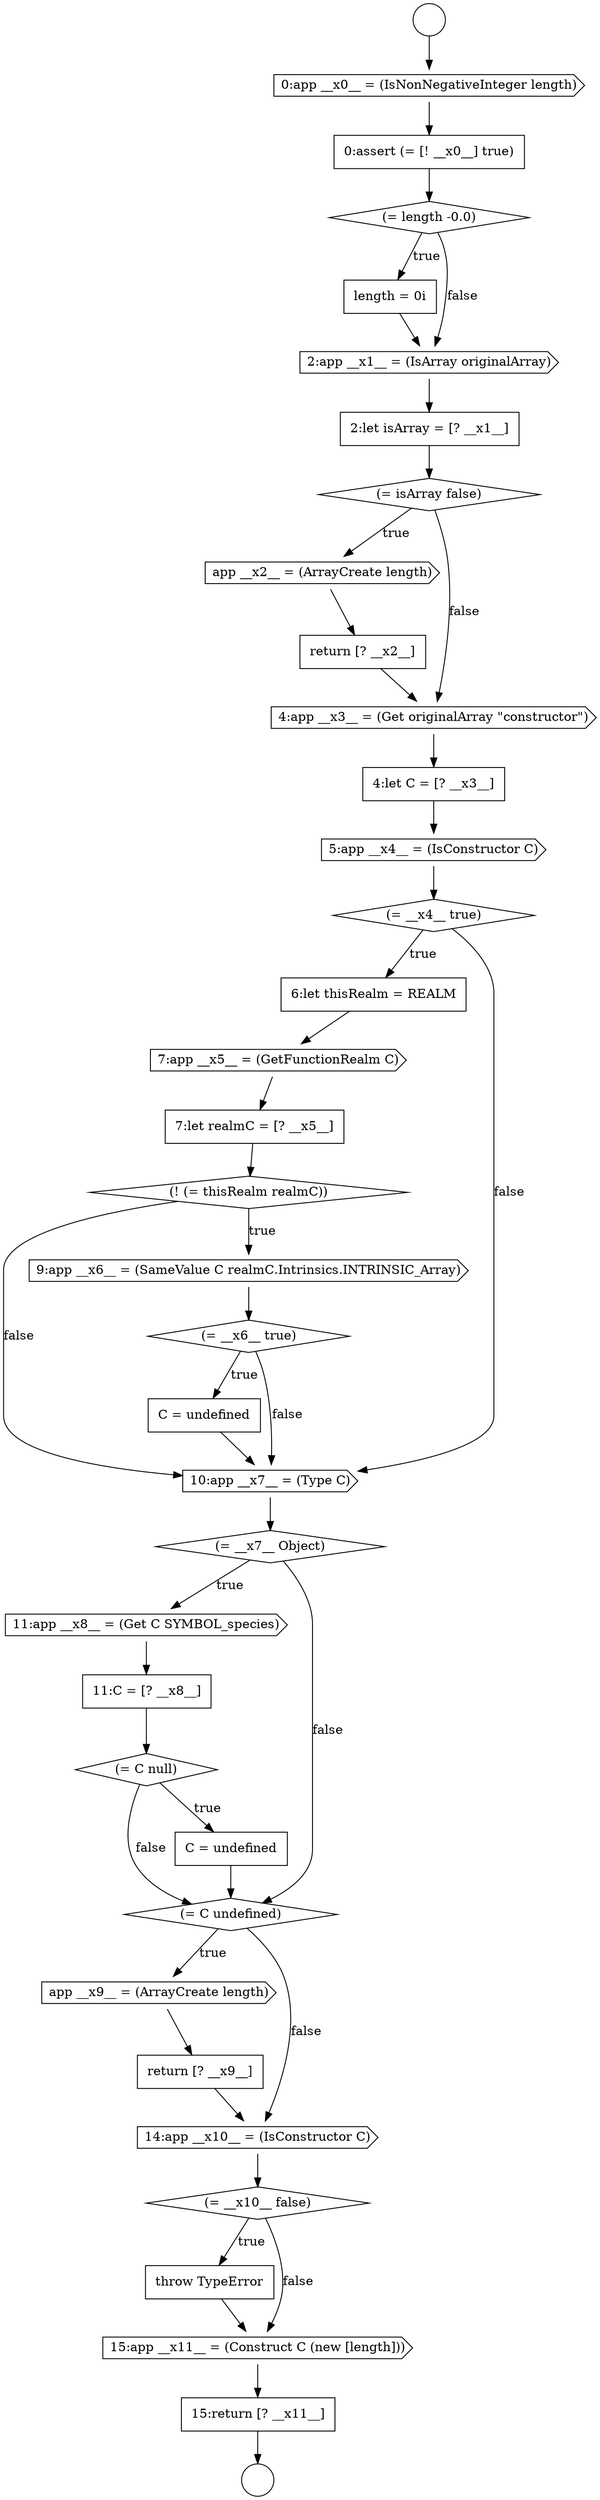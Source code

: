 digraph {
  node0 [shape=circle label=" " color="black" fillcolor="white" style=filled]
  node5 [shape=none, margin=0, label=<<font color="black">
    <table border="0" cellborder="1" cellspacing="0" cellpadding="10">
      <tr><td align="left">length = 0i</td></tr>
    </table>
  </font>> color="black" fillcolor="white" style=filled]
  node10 [shape=none, margin=0, label=<<font color="black">
    <table border="0" cellborder="1" cellspacing="0" cellpadding="10">
      <tr><td align="left">return [? __x2__]</td></tr>
    </table>
  </font>> color="black" fillcolor="white" style=filled]
  node14 [shape=diamond, label=<<font color="black">(= __x4__ true)</font>> color="black" fillcolor="white" style=filled]
  node1 [shape=circle label=" " color="black" fillcolor="white" style=filled]
  node6 [shape=cds, label=<<font color="black">2:app __x1__ = (IsArray originalArray)</font>> color="black" fillcolor="white" style=filled]
  node9 [shape=cds, label=<<font color="black">app __x2__ = (ArrayCreate length)</font>> color="black" fillcolor="white" style=filled]
  node13 [shape=cds, label=<<font color="black">5:app __x4__ = (IsConstructor C)</font>> color="black" fillcolor="white" style=filled]
  node2 [shape=cds, label=<<font color="black">0:app __x0__ = (IsNonNegativeInteger length)</font>> color="black" fillcolor="white" style=filled]
  node12 [shape=none, margin=0, label=<<font color="black">
    <table border="0" cellborder="1" cellspacing="0" cellpadding="10">
      <tr><td align="left">4:let C = [? __x3__]</td></tr>
    </table>
  </font>> color="black" fillcolor="white" style=filled]
  node7 [shape=none, margin=0, label=<<font color="black">
    <table border="0" cellborder="1" cellspacing="0" cellpadding="10">
      <tr><td align="left">2:let isArray = [? __x1__]</td></tr>
    </table>
  </font>> color="black" fillcolor="white" style=filled]
  node18 [shape=diamond, label=<<font color="black">(! (= thisRealm realmC))</font>> color="black" fillcolor="white" style=filled]
  node11 [shape=cds, label=<<font color="black">4:app __x3__ = (Get originalArray &quot;constructor&quot;)</font>> color="black" fillcolor="white" style=filled]
  node8 [shape=diamond, label=<<font color="black">(= isArray false)</font>> color="black" fillcolor="white" style=filled]
  node4 [shape=diamond, label=<<font color="black">(= length -0.0)</font>> color="black" fillcolor="white" style=filled]
  node15 [shape=none, margin=0, label=<<font color="black">
    <table border="0" cellborder="1" cellspacing="0" cellpadding="10">
      <tr><td align="left">6:let thisRealm = REALM</td></tr>
    </table>
  </font>> color="black" fillcolor="white" style=filled]
  node24 [shape=cds, label=<<font color="black">11:app __x8__ = (Get C SYMBOL_species)</font>> color="black" fillcolor="white" style=filled]
  node25 [shape=none, margin=0, label=<<font color="black">
    <table border="0" cellborder="1" cellspacing="0" cellpadding="10">
      <tr><td align="left">11:C = [? __x8__]</td></tr>
    </table>
  </font>> color="black" fillcolor="white" style=filled]
  node20 [shape=diamond, label=<<font color="black">(= __x6__ true)</font>> color="black" fillcolor="white" style=filled]
  node29 [shape=cds, label=<<font color="black">app __x9__ = (ArrayCreate length)</font>> color="black" fillcolor="white" style=filled]
  node28 [shape=diamond, label=<<font color="black">(= C undefined)</font>> color="black" fillcolor="white" style=filled]
  node21 [shape=none, margin=0, label=<<font color="black">
    <table border="0" cellborder="1" cellspacing="0" cellpadding="10">
      <tr><td align="left">C = undefined</td></tr>
    </table>
  </font>> color="black" fillcolor="white" style=filled]
  node33 [shape=none, margin=0, label=<<font color="black">
    <table border="0" cellborder="1" cellspacing="0" cellpadding="10">
      <tr><td align="left">throw TypeError</td></tr>
    </table>
  </font>> color="black" fillcolor="white" style=filled]
  node17 [shape=none, margin=0, label=<<font color="black">
    <table border="0" cellborder="1" cellspacing="0" cellpadding="10">
      <tr><td align="left">7:let realmC = [? __x5__]</td></tr>
    </table>
  </font>> color="black" fillcolor="white" style=filled]
  node32 [shape=diamond, label=<<font color="black">(= __x10__ false)</font>> color="black" fillcolor="white" style=filled]
  node34 [shape=cds, label=<<font color="black">15:app __x11__ = (Construct C (new [length]))</font>> color="black" fillcolor="white" style=filled]
  node22 [shape=cds, label=<<font color="black">10:app __x7__ = (Type C)</font>> color="black" fillcolor="white" style=filled]
  node27 [shape=none, margin=0, label=<<font color="black">
    <table border="0" cellborder="1" cellspacing="0" cellpadding="10">
      <tr><td align="left">C = undefined</td></tr>
    </table>
  </font>> color="black" fillcolor="white" style=filled]
  node3 [shape=none, margin=0, label=<<font color="black">
    <table border="0" cellborder="1" cellspacing="0" cellpadding="10">
      <tr><td align="left">0:assert (= [! __x0__] true)</td></tr>
    </table>
  </font>> color="black" fillcolor="white" style=filled]
  node35 [shape=none, margin=0, label=<<font color="black">
    <table border="0" cellborder="1" cellspacing="0" cellpadding="10">
      <tr><td align="left">15:return [? __x11__]</td></tr>
    </table>
  </font>> color="black" fillcolor="white" style=filled]
  node16 [shape=cds, label=<<font color="black">7:app __x5__ = (GetFunctionRealm C)</font>> color="black" fillcolor="white" style=filled]
  node31 [shape=cds, label=<<font color="black">14:app __x10__ = (IsConstructor C)</font>> color="black" fillcolor="white" style=filled]
  node26 [shape=diamond, label=<<font color="black">(= C null)</font>> color="black" fillcolor="white" style=filled]
  node23 [shape=diamond, label=<<font color="black">(= __x7__ Object)</font>> color="black" fillcolor="white" style=filled]
  node30 [shape=none, margin=0, label=<<font color="black">
    <table border="0" cellborder="1" cellspacing="0" cellpadding="10">
      <tr><td align="left">return [? __x9__]</td></tr>
    </table>
  </font>> color="black" fillcolor="white" style=filled]
  node19 [shape=cds, label=<<font color="black">9:app __x6__ = (SameValue C realmC.Intrinsics.INTRINSIC_Array)</font>> color="black" fillcolor="white" style=filled]
  node29 -> node30 [ color="black"]
  node23 -> node24 [label=<<font color="black">true</font>> color="black"]
  node23 -> node28 [label=<<font color="black">false</font>> color="black"]
  node26 -> node27 [label=<<font color="black">true</font>> color="black"]
  node26 -> node28 [label=<<font color="black">false</font>> color="black"]
  node11 -> node12 [ color="black"]
  node0 -> node2 [ color="black"]
  node9 -> node10 [ color="black"]
  node27 -> node28 [ color="black"]
  node31 -> node32 [ color="black"]
  node28 -> node29 [label=<<font color="black">true</font>> color="black"]
  node28 -> node31 [label=<<font color="black">false</font>> color="black"]
  node25 -> node26 [ color="black"]
  node21 -> node22 [ color="black"]
  node24 -> node25 [ color="black"]
  node14 -> node15 [label=<<font color="black">true</font>> color="black"]
  node14 -> node22 [label=<<font color="black">false</font>> color="black"]
  node16 -> node17 [ color="black"]
  node17 -> node18 [ color="black"]
  node33 -> node34 [ color="black"]
  node5 -> node6 [ color="black"]
  node3 -> node4 [ color="black"]
  node7 -> node8 [ color="black"]
  node34 -> node35 [ color="black"]
  node2 -> node3 [ color="black"]
  node15 -> node16 [ color="black"]
  node19 -> node20 [ color="black"]
  node13 -> node14 [ color="black"]
  node8 -> node9 [label=<<font color="black">true</font>> color="black"]
  node8 -> node11 [label=<<font color="black">false</font>> color="black"]
  node12 -> node13 [ color="black"]
  node18 -> node19 [label=<<font color="black">true</font>> color="black"]
  node18 -> node22 [label=<<font color="black">false</font>> color="black"]
  node22 -> node23 [ color="black"]
  node6 -> node7 [ color="black"]
  node30 -> node31 [ color="black"]
  node32 -> node33 [label=<<font color="black">true</font>> color="black"]
  node32 -> node34 [label=<<font color="black">false</font>> color="black"]
  node10 -> node11 [ color="black"]
  node35 -> node1 [ color="black"]
  node4 -> node5 [label=<<font color="black">true</font>> color="black"]
  node4 -> node6 [label=<<font color="black">false</font>> color="black"]
  node20 -> node21 [label=<<font color="black">true</font>> color="black"]
  node20 -> node22 [label=<<font color="black">false</font>> color="black"]
}
